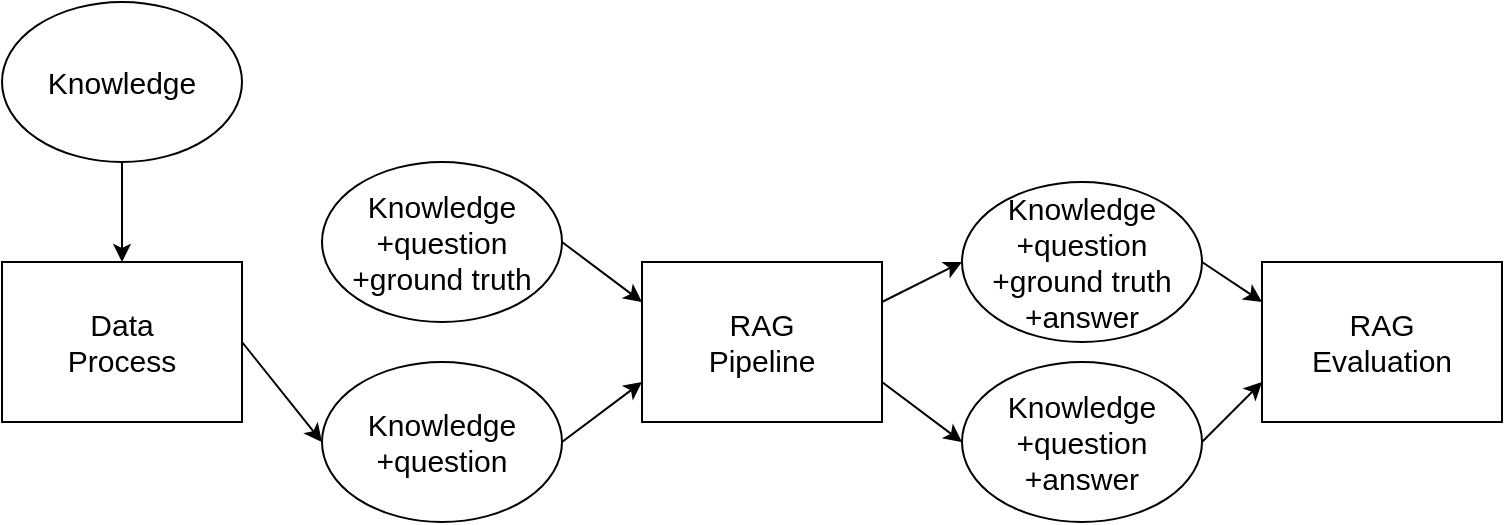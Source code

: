 <mxfile version="24.2.0" type="github">
  <diagram name="第 1 页" id="Sqdw41zdQ13881j1d5oV">
    <mxGraphModel dx="1434" dy="746" grid="1" gridSize="10" guides="1" tooltips="1" connect="1" arrows="1" fold="1" page="1" pageScale="1" pageWidth="827" pageHeight="1169" math="0" shadow="0">
      <root>
        <mxCell id="0" />
        <mxCell id="1" parent="0" />
        <mxCell id="PACDsi3cajVirednJGtU-1" value="Knowledge" style="ellipse;whiteSpace=wrap;html=1;fontSize=15;" vertex="1" parent="1">
          <mxGeometry y="160" width="120" height="80" as="geometry" />
        </mxCell>
        <mxCell id="PACDsi3cajVirednJGtU-2" value="Data&lt;div style=&quot;font-size: 15px;&quot;&gt;Process&lt;/div&gt;" style="rounded=0;whiteSpace=wrap;html=1;fontSize=15;" vertex="1" parent="1">
          <mxGeometry y="290" width="120" height="80" as="geometry" />
        </mxCell>
        <mxCell id="PACDsi3cajVirednJGtU-3" value="" style="endArrow=classic;html=1;rounded=0;exitX=0.5;exitY=1;exitDx=0;exitDy=0;entryX=0.5;entryY=0;entryDx=0;entryDy=0;fontSize=15;" edge="1" parent="1" source="PACDsi3cajVirednJGtU-1" target="PACDsi3cajVirednJGtU-2">
          <mxGeometry width="50" height="50" relative="1" as="geometry">
            <mxPoint x="350" y="430" as="sourcePoint" />
            <mxPoint x="400" y="380" as="targetPoint" />
          </mxGeometry>
        </mxCell>
        <mxCell id="PACDsi3cajVirednJGtU-4" value="RAG&lt;div style=&quot;font-size: 15px;&quot;&gt;Pipeline&lt;/div&gt;" style="rounded=0;whiteSpace=wrap;html=1;fontSize=15;" vertex="1" parent="1">
          <mxGeometry x="320" y="290" width="120" height="80" as="geometry" />
        </mxCell>
        <mxCell id="PACDsi3cajVirednJGtU-5" value="" style="endArrow=classic;html=1;rounded=0;exitX=1;exitY=0.5;exitDx=0;exitDy=0;entryX=0;entryY=0.75;entryDx=0;entryDy=0;fontSize=15;" edge="1" parent="1" source="PACDsi3cajVirednJGtU-6" target="PACDsi3cajVirednJGtU-4">
          <mxGeometry width="50" height="50" relative="1" as="geometry">
            <mxPoint x="229.5" y="220" as="sourcePoint" />
            <mxPoint x="229.5" y="270" as="targetPoint" />
          </mxGeometry>
        </mxCell>
        <mxCell id="PACDsi3cajVirednJGtU-6" value="Knowledge&lt;div style=&quot;font-size: 15px;&quot;&gt;+question&lt;/div&gt;" style="ellipse;whiteSpace=wrap;html=1;fontSize=15;" vertex="1" parent="1">
          <mxGeometry x="160" y="340" width="120" height="80" as="geometry" />
        </mxCell>
        <mxCell id="PACDsi3cajVirednJGtU-7" value="" style="endArrow=classic;html=1;rounded=0;exitX=1;exitY=0.5;exitDx=0;exitDy=0;entryX=0;entryY=0.5;entryDx=0;entryDy=0;fontSize=15;" edge="1" parent="1" source="PACDsi3cajVirednJGtU-2" target="PACDsi3cajVirednJGtU-6">
          <mxGeometry width="50" height="50" relative="1" as="geometry">
            <mxPoint x="230" y="380" as="sourcePoint" />
            <mxPoint x="250" y="460" as="targetPoint" />
          </mxGeometry>
        </mxCell>
        <mxCell id="PACDsi3cajVirednJGtU-9" value="Knowledge&lt;div style=&quot;font-size: 15px;&quot;&gt;+question&lt;/div&gt;&lt;div style=&quot;font-size: 15px;&quot;&gt;+ground truth&lt;/div&gt;" style="ellipse;whiteSpace=wrap;html=1;fontSize=15;" vertex="1" parent="1">
          <mxGeometry x="160" y="240" width="120" height="80" as="geometry" />
        </mxCell>
        <mxCell id="PACDsi3cajVirednJGtU-10" value="" style="endArrow=classic;html=1;rounded=0;exitX=1;exitY=0.5;exitDx=0;exitDy=0;entryX=0;entryY=0.25;entryDx=0;entryDy=0;fontSize=15;" edge="1" parent="1" source="PACDsi3cajVirednJGtU-9" target="PACDsi3cajVirednJGtU-4">
          <mxGeometry width="50" height="50" relative="1" as="geometry">
            <mxPoint x="290" y="380" as="sourcePoint" />
            <mxPoint x="330" y="340" as="targetPoint" />
          </mxGeometry>
        </mxCell>
        <mxCell id="PACDsi3cajVirednJGtU-11" value="Knowledge&lt;div style=&quot;font-size: 15px;&quot;&gt;+question&lt;/div&gt;&lt;div style=&quot;font-size: 15px;&quot;&gt;+answer&lt;/div&gt;" style="ellipse;whiteSpace=wrap;html=1;fontSize=15;" vertex="1" parent="1">
          <mxGeometry x="480" y="340" width="120" height="80" as="geometry" />
        </mxCell>
        <mxCell id="PACDsi3cajVirednJGtU-12" value="Knowledge&lt;div style=&quot;font-size: 15px;&quot;&gt;+question&lt;/div&gt;&lt;div style=&quot;font-size: 15px;&quot;&gt;+ground truth&lt;/div&gt;&lt;div style=&quot;font-size: 15px;&quot;&gt;+answer&lt;/div&gt;" style="ellipse;whiteSpace=wrap;html=1;fontSize=15;" vertex="1" parent="1">
          <mxGeometry x="480" y="250" width="120" height="80" as="geometry" />
        </mxCell>
        <mxCell id="PACDsi3cajVirednJGtU-13" value="" style="endArrow=classic;html=1;rounded=0;exitX=1;exitY=0.25;exitDx=0;exitDy=0;entryX=0;entryY=0.5;entryDx=0;entryDy=0;fontSize=15;" edge="1" parent="1" source="PACDsi3cajVirednJGtU-4" target="PACDsi3cajVirednJGtU-12">
          <mxGeometry width="50" height="50" relative="1" as="geometry">
            <mxPoint x="290" y="290" as="sourcePoint" />
            <mxPoint x="330" y="320" as="targetPoint" />
          </mxGeometry>
        </mxCell>
        <mxCell id="PACDsi3cajVirednJGtU-14" value="" style="endArrow=classic;html=1;rounded=0;exitX=1;exitY=0.75;exitDx=0;exitDy=0;entryX=0;entryY=0.5;entryDx=0;entryDy=0;fontSize=15;" edge="1" parent="1" source="PACDsi3cajVirednJGtU-4" target="PACDsi3cajVirednJGtU-11">
          <mxGeometry width="50" height="50" relative="1" as="geometry">
            <mxPoint x="450" y="320" as="sourcePoint" />
            <mxPoint x="490" y="300" as="targetPoint" />
          </mxGeometry>
        </mxCell>
        <mxCell id="PACDsi3cajVirednJGtU-15" value="RAG&lt;div style=&quot;font-size: 15px;&quot;&gt;Evaluation&lt;/div&gt;" style="rounded=0;whiteSpace=wrap;html=1;fontSize=15;" vertex="1" parent="1">
          <mxGeometry x="630" y="290" width="120" height="80" as="geometry" />
        </mxCell>
        <mxCell id="PACDsi3cajVirednJGtU-16" value="" style="endArrow=classic;html=1;rounded=0;exitX=1;exitY=0.5;exitDx=0;exitDy=0;entryX=0;entryY=0.25;entryDx=0;entryDy=0;fontSize=15;" edge="1" parent="1" source="PACDsi3cajVirednJGtU-12" target="PACDsi3cajVirednJGtU-15">
          <mxGeometry width="50" height="50" relative="1" as="geometry">
            <mxPoint x="450" y="320" as="sourcePoint" />
            <mxPoint x="490" y="300" as="targetPoint" />
          </mxGeometry>
        </mxCell>
        <mxCell id="PACDsi3cajVirednJGtU-17" value="" style="endArrow=classic;html=1;rounded=0;exitX=1;exitY=0.5;exitDx=0;exitDy=0;entryX=0;entryY=0.75;entryDx=0;entryDy=0;fontSize=15;" edge="1" parent="1" source="PACDsi3cajVirednJGtU-11" target="PACDsi3cajVirednJGtU-15">
          <mxGeometry width="50" height="50" relative="1" as="geometry">
            <mxPoint x="610" y="300" as="sourcePoint" />
            <mxPoint x="640" y="320" as="targetPoint" />
          </mxGeometry>
        </mxCell>
      </root>
    </mxGraphModel>
  </diagram>
</mxfile>
